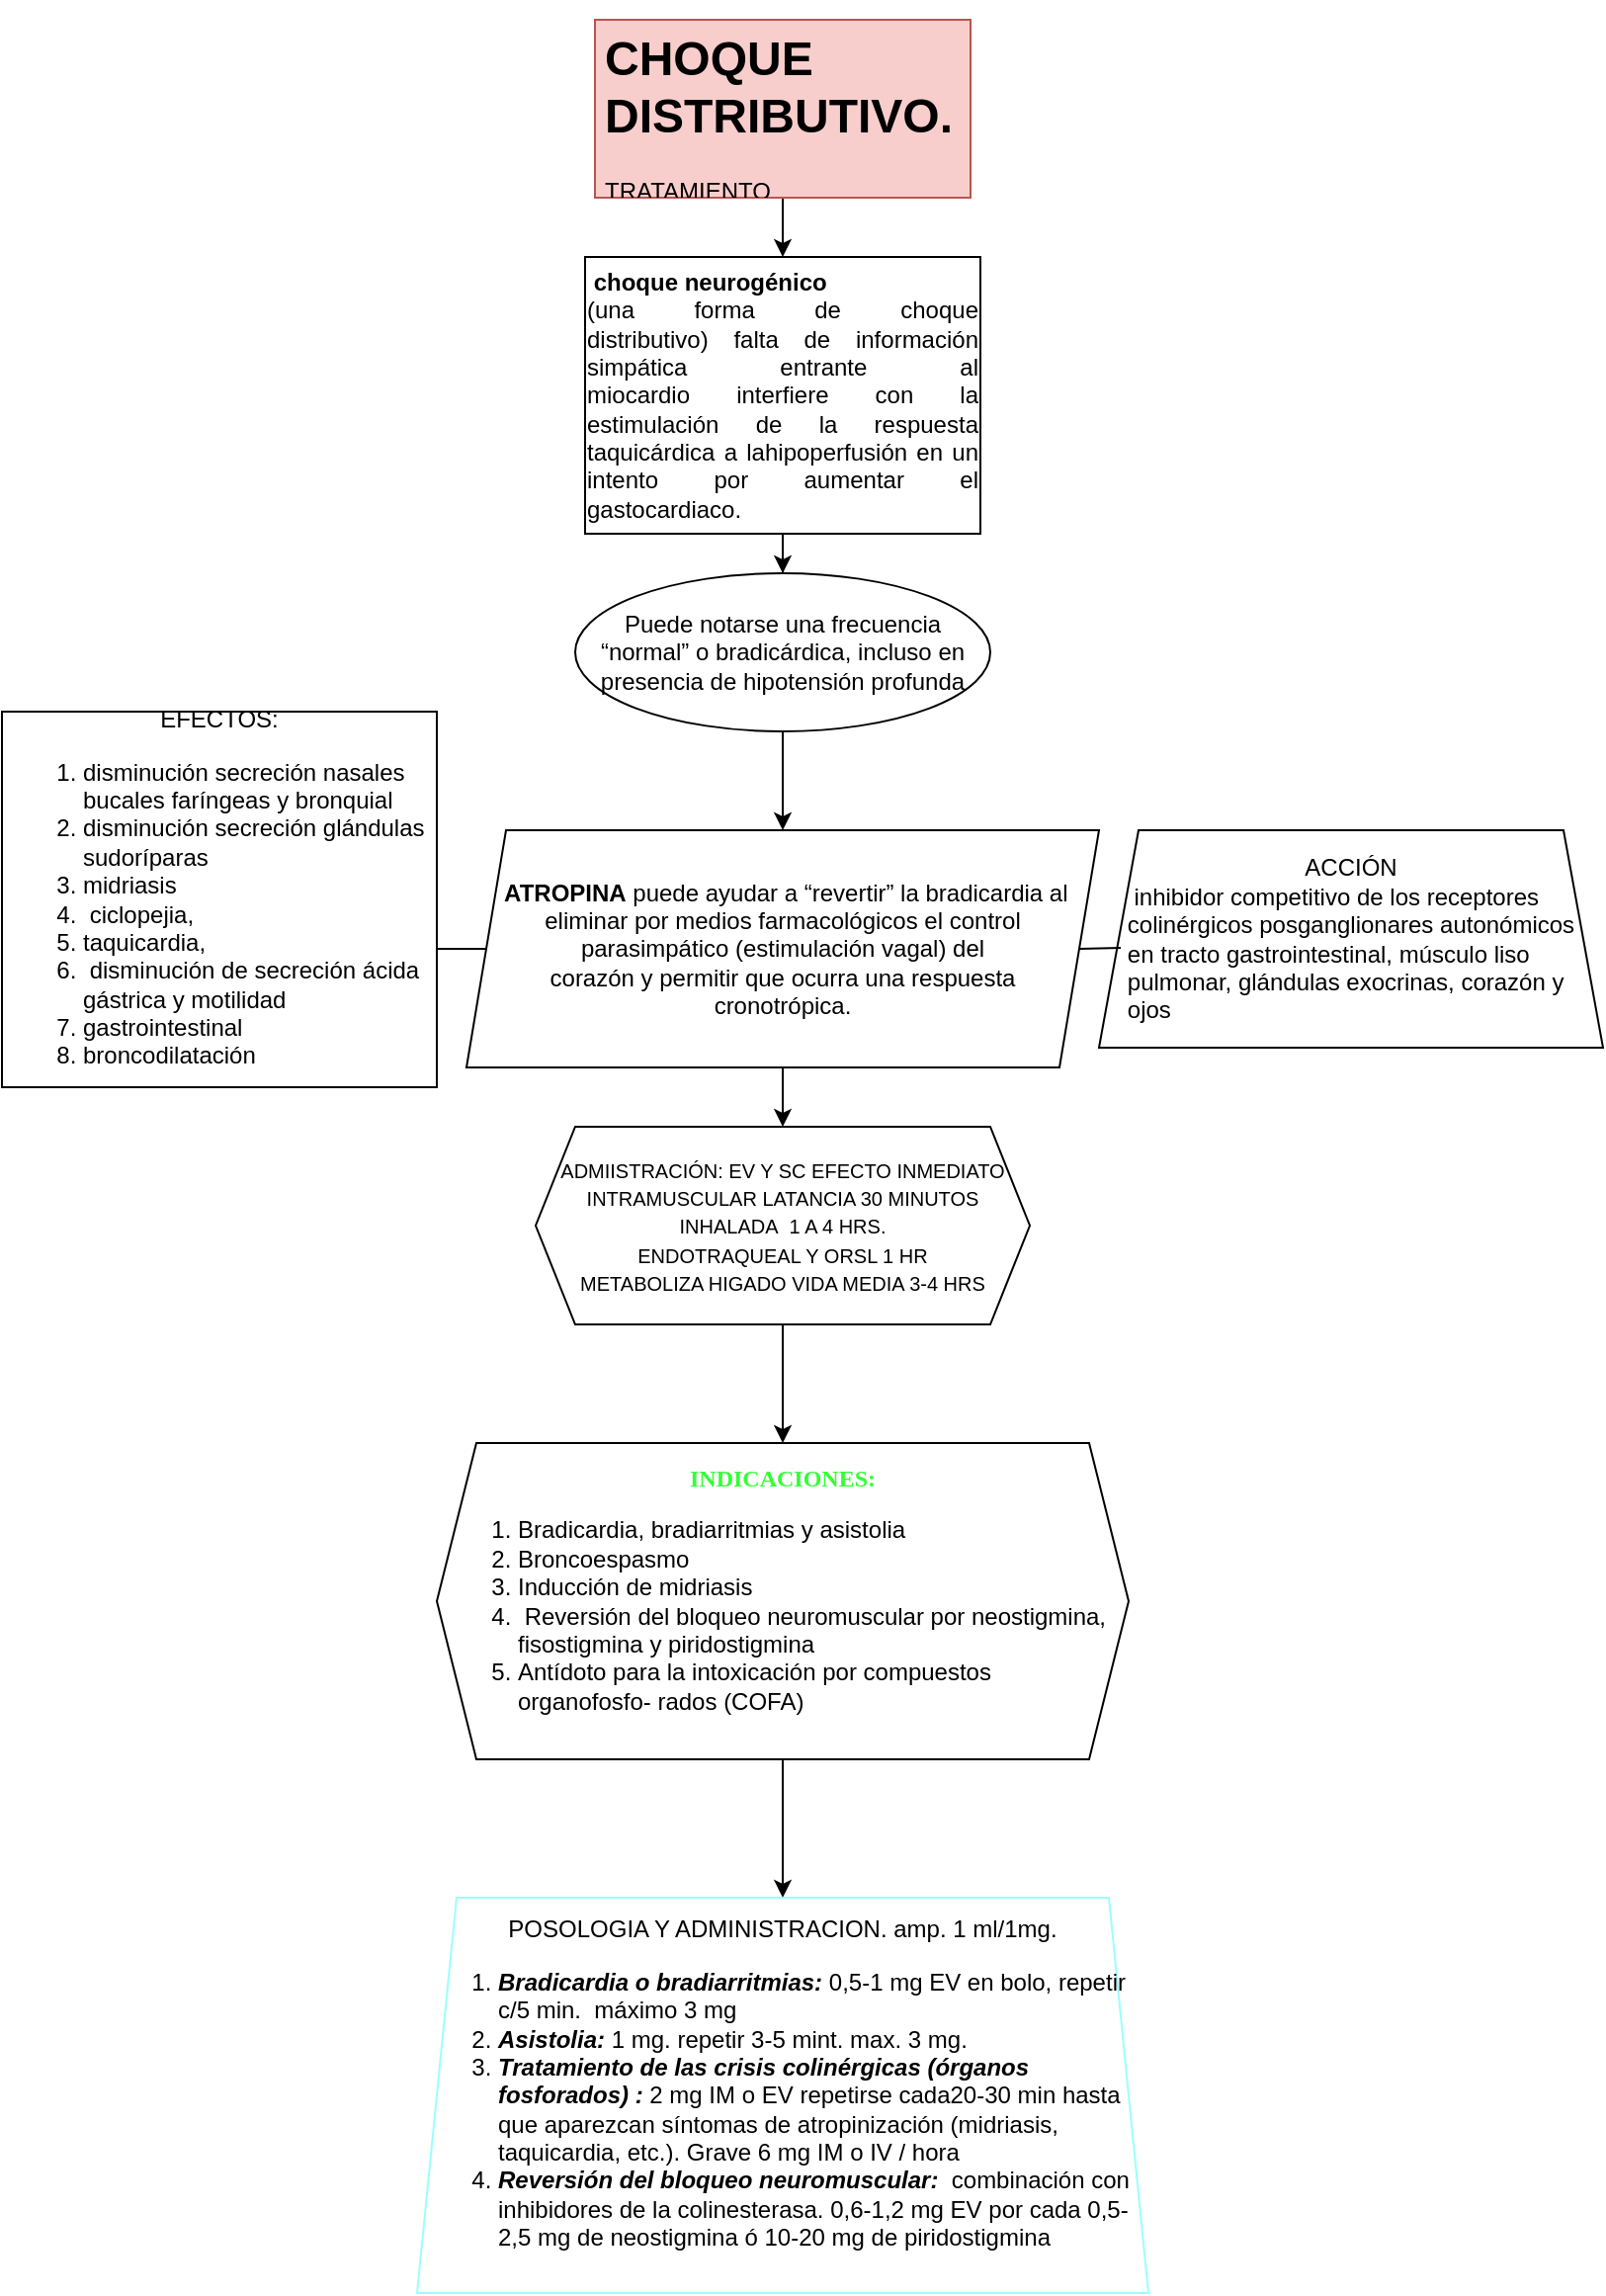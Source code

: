 <mxfile version="14.9.3" type="github">
  <diagram id="zSH6PqrhkxZ59juPt8eV" name="Page-1">
    <mxGraphModel dx="868" dy="537" grid="1" gridSize="10" guides="1" tooltips="1" connect="1" arrows="1" fold="1" page="1" pageScale="1" pageWidth="827" pageHeight="1169" math="0" shadow="0">
      <root>
        <mxCell id="0" />
        <mxCell id="1" parent="0" />
        <mxCell id="kWgAWrhs7YiOHanZE00N-3" value="" style="edgeStyle=orthogonalEdgeStyle;rounded=0;orthogonalLoop=1;jettySize=auto;html=1;" parent="1" source="kWgAWrhs7YiOHanZE00N-1" target="kWgAWrhs7YiOHanZE00N-2" edge="1">
          <mxGeometry relative="1" as="geometry" />
        </mxCell>
        <mxCell id="kWgAWrhs7YiOHanZE00N-1" value="&lt;h1&gt;CHOQUE DISTRIBUTIVO.&lt;/h1&gt;&lt;p&gt;TRATAMIENTO&lt;/p&gt;" style="text;html=1;strokeColor=#b85450;fillColor=#f8cecc;spacing=5;spacingTop=-20;whiteSpace=wrap;overflow=hidden;rounded=0;" parent="1" vertex="1">
          <mxGeometry x="310" y="10" width="190" height="90" as="geometry" />
        </mxCell>
        <mxCell id="kWgAWrhs7YiOHanZE00N-7" value="" style="edgeStyle=orthogonalEdgeStyle;rounded=0;orthogonalLoop=1;jettySize=auto;html=1;" parent="1" source="kWgAWrhs7YiOHanZE00N-2" target="kWgAWrhs7YiOHanZE00N-6" edge="1">
          <mxGeometry relative="1" as="geometry" />
        </mxCell>
        <mxCell id="kWgAWrhs7YiOHanZE00N-2" value="&lt;div style=&quot;text-align: justify&quot;&gt;&lt;b&gt;&amp;nbsp;choque neurogénico&lt;/b&gt;&lt;span&gt;&amp;nbsp;&lt;/span&gt;&lt;/div&gt;&lt;div style=&quot;text-align: justify&quot;&gt;&lt;span&gt;(una forma de choque distributivo)&lt;/span&gt;&lt;span&gt;&amp;nbsp;falta de información simpática entrante al miocardio&amp;nbsp;&lt;/span&gt;&lt;span&gt;interfi&lt;/span&gt;&lt;span&gt;ere con la estimulación de la respuesta taquicárdica a la&lt;/span&gt;&lt;span&gt;hipoperfusión en un intento por aumentar el gasto&lt;/span&gt;&lt;span&gt;cardiaco.&lt;/span&gt;&lt;/div&gt;" style="whiteSpace=wrap;html=1;" parent="1" vertex="1">
          <mxGeometry x="305" y="130" width="200" height="140" as="geometry" />
        </mxCell>
        <mxCell id="kWgAWrhs7YiOHanZE00N-9" value="" style="edgeStyle=orthogonalEdgeStyle;rounded=0;orthogonalLoop=1;jettySize=auto;html=1;" parent="1" source="kWgAWrhs7YiOHanZE00N-6" target="kWgAWrhs7YiOHanZE00N-8" edge="1">
          <mxGeometry relative="1" as="geometry" />
        </mxCell>
        <mxCell id="kWgAWrhs7YiOHanZE00N-6" value="&lt;div&gt;Puede notarse una frecuencia&lt;/div&gt;&lt;div&gt;“normal” o bradicárdica, incluso en presencia de hipotensión profunda&lt;/div&gt;" style="ellipse;whiteSpace=wrap;html=1;" parent="1" vertex="1">
          <mxGeometry x="300" y="290" width="210" height="80" as="geometry" />
        </mxCell>
        <mxCell id="kWgAWrhs7YiOHanZE00N-14" value="" style="edgeStyle=orthogonalEdgeStyle;rounded=0;orthogonalLoop=1;jettySize=auto;html=1;" parent="1" source="kWgAWrhs7YiOHanZE00N-8" target="kWgAWrhs7YiOHanZE00N-13" edge="1">
          <mxGeometry relative="1" as="geometry" />
        </mxCell>
        <mxCell id="kWgAWrhs7YiOHanZE00N-16" value="" style="edgeStyle=orthogonalEdgeStyle;rounded=0;orthogonalLoop=1;jettySize=auto;html=1;" parent="1" source="kWgAWrhs7YiOHanZE00N-8" target="kWgAWrhs7YiOHanZE00N-15" edge="1">
          <mxGeometry relative="1" as="geometry" />
        </mxCell>
        <mxCell id="kWgAWrhs7YiOHanZE00N-8" value="&lt;div&gt;&amp;nbsp;&lt;b&gt;ATROPINA&amp;nbsp;&lt;/b&gt;puede ayudar a “revertir” la&amp;nbsp;&lt;span&gt;bradicardia al eliminar por medios farmacológicos el control parasimpático (estimulación&amp;nbsp;&lt;/span&gt;&lt;span&gt;vagal) del&lt;/span&gt;&lt;/div&gt;&lt;div&gt;corazón y permitir que&amp;nbsp;&lt;span&gt;ocurra una respuesta&lt;/span&gt;&lt;/div&gt;&lt;div&gt;cronotrópica.&lt;/div&gt;" style="shape=parallelogram;perimeter=parallelogramPerimeter;whiteSpace=wrap;html=1;fixedSize=1;" parent="1" vertex="1">
          <mxGeometry x="245" y="420" width="320" height="120" as="geometry" />
        </mxCell>
        <mxCell id="kWgAWrhs7YiOHanZE00N-10" value="&lt;div&gt;ACCIÓN&lt;/div&gt;&lt;div style=&quot;text-align: justify&quot;&gt;&amp;nbsp;inhibidor competitivo de los receptores&lt;/div&gt;&lt;div style=&quot;text-align: justify&quot;&gt;colinérgicos posganglionares autonómicos&lt;/div&gt;&lt;div style=&quot;text-align: justify&quot;&gt;en tracto&amp;nbsp;&lt;span&gt;gastrointestinal, músculo liso&lt;/span&gt;&lt;/div&gt;&lt;div style=&quot;text-align: justify&quot;&gt;pulmonar, glándulas exocrinas,&amp;nbsp;&lt;span&gt;corazón y&lt;/span&gt;&lt;/div&gt;&lt;div style=&quot;text-align: justify&quot;&gt;ojos&lt;/div&gt;" style="shape=trapezoid;perimeter=trapezoidPerimeter;whiteSpace=wrap;html=1;fixedSize=1;align=center;" parent="1" vertex="1">
          <mxGeometry x="565" y="420" width="255" height="110" as="geometry" />
        </mxCell>
        <mxCell id="kWgAWrhs7YiOHanZE00N-13" value="EFECTOS:&lt;br&gt;&lt;ol&gt;&lt;li style=&quot;text-align: left&quot;&gt;disminución secreción nasales bucales faríngeas y bronquial&lt;br&gt;&lt;/li&gt;&lt;li style=&quot;text-align: left&quot;&gt;disminución secreción glándulas sudoríparas&lt;/li&gt;&lt;li style=&quot;text-align: left&quot;&gt;&lt;span&gt;midriasis&lt;/span&gt;&lt;/li&gt;&lt;li style=&quot;text-align: left&quot;&gt;&lt;span&gt;&amp;nbsp;ciclopejia,&amp;nbsp;&lt;/span&gt;&lt;/li&gt;&lt;li style=&quot;text-align: left&quot;&gt;&lt;span&gt;taquicardia,&lt;/span&gt;&lt;/li&gt;&lt;li style=&quot;text-align: left&quot;&gt;&lt;span&gt;&amp;nbsp;disminución de secreción ácida gástrica y motilidad&lt;/span&gt;&lt;br&gt;&lt;/li&gt;&lt;li style=&quot;text-align: left&quot;&gt;gastrointestinal&lt;/li&gt;&lt;li style=&quot;text-align: left&quot;&gt;broncodilatación&lt;/li&gt;&lt;/ol&gt;" style="whiteSpace=wrap;html=1;" parent="1" vertex="1">
          <mxGeometry x="10" y="360" width="220" height="190" as="geometry" />
        </mxCell>
        <mxCell id="kWgAWrhs7YiOHanZE00N-18" value="" style="edgeStyle=orthogonalEdgeStyle;rounded=0;orthogonalLoop=1;jettySize=auto;html=1;" parent="1" source="kWgAWrhs7YiOHanZE00N-15" target="kWgAWrhs7YiOHanZE00N-17" edge="1">
          <mxGeometry relative="1" as="geometry" />
        </mxCell>
        <mxCell id="kWgAWrhs7YiOHanZE00N-15" value="&lt;font style=&quot;font-size: 10px&quot;&gt;ADMIISTRACIÓN: EV Y SC EFECTO INMEDIATO&lt;br&gt;INTRAMUSCULAR LATANCIA 30 MINUTOS&lt;br&gt;INHALADA&amp;nbsp; 1 A 4 HRS.&lt;br&gt;ENDOTRAQUEAL Y ORSL 1 HR&lt;br&gt;METABOLIZA HIGADO VIDA MEDIA 3-4 HRS&lt;br&gt;&lt;/font&gt;" style="shape=hexagon;perimeter=hexagonPerimeter2;whiteSpace=wrap;html=1;fixedSize=1;align=center;" parent="1" vertex="1">
          <mxGeometry x="280" y="570" width="250" height="100" as="geometry" />
        </mxCell>
        <mxCell id="kWgAWrhs7YiOHanZE00N-20" value="" style="edgeStyle=orthogonalEdgeStyle;rounded=0;orthogonalLoop=1;jettySize=auto;html=1;" parent="1" source="kWgAWrhs7YiOHanZE00N-17" target="kWgAWrhs7YiOHanZE00N-19" edge="1">
          <mxGeometry relative="1" as="geometry" />
        </mxCell>
        <mxCell id="kWgAWrhs7YiOHanZE00N-17" value="&lt;b&gt;&lt;font face=&quot;Comic Sans MS&quot; color=&quot;#33ff33&quot;&gt;INDICACIONES:&lt;/font&gt;&lt;/b&gt;&lt;br&gt;&lt;div&gt;&lt;ol&gt;&lt;li style=&quot;text-align: left&quot;&gt;Bradicardia, bradiarritmias y asistolia&lt;/li&gt;&lt;li style=&quot;text-align: left&quot;&gt;Broncoespasmo&lt;/li&gt;&lt;li style=&quot;text-align: left&quot;&gt;Inducción de midriasis&lt;/li&gt;&lt;li style=&quot;text-align: left&quot;&gt;&amp;nbsp;Reversión del bloqueo neuromuscular por neostigmina, fisostigmina y piridostigmina&lt;/li&gt;&lt;li style=&quot;text-align: left&quot;&gt;Antídoto para la intoxicación por compuestos organofosfo- rados (COFA)&lt;/li&gt;&lt;/ol&gt;&lt;/div&gt;" style="shape=hexagon;perimeter=hexagonPerimeter2;whiteSpace=wrap;html=1;fixedSize=1;align=center;" parent="1" vertex="1">
          <mxGeometry x="230" y="730" width="350" height="160" as="geometry" />
        </mxCell>
        <mxCell id="kWgAWrhs7YiOHanZE00N-19" value="POSOLOGIA Y ADMINISTRACION. amp. 1 ml/1mg.&lt;br&gt;&lt;div&gt;&lt;ol&gt;&lt;li style=&quot;text-align: left&quot;&gt;&lt;i&gt;&lt;b&gt;Bradicardia o bradiarritmias:&lt;/b&gt;&lt;/i&gt;&amp;nbsp;0,5-1 mg EV en bolo, repetir c/5 min.&amp;nbsp; máximo 3 mg&lt;/li&gt;&lt;li style=&quot;text-align: left&quot;&gt;&lt;i&gt;&lt;b&gt;Asistolia:&lt;/b&gt;&lt;/i&gt; 1 mg. repetir 3-5 mint. max. 3 mg.&lt;br&gt;&lt;/li&gt;&lt;li style=&quot;text-align: left&quot;&gt;&lt;b&gt;&lt;i&gt;Tratamiento de las crisis colinérgicas (órganos fosforados) :&amp;nbsp;&lt;/i&gt;&lt;/b&gt;&lt;span&gt;2 mg IM o EV repetirse cada&lt;/span&gt;20-30 min hasta que aparezcan síntomas de atropinización (midriasis, taquicardia, etc.). Grave 6 mg IM o IV / hora&lt;/li&gt;&lt;li style=&quot;text-align: left&quot;&gt;&lt;b style=&quot;font-style: italic&quot;&gt;Reversión del bloqueo neuromuscular:&amp;nbsp;&amp;nbsp;&lt;/b&gt;combinación con inhibidores de la colinesterasa. 0,6-1,2 mg EV por cada 0,5-2,5 mg de neostigmina ó 10-20 mg de piridostigmina&lt;/li&gt;&lt;/ol&gt;&lt;/div&gt;" style="shape=trapezoid;perimeter=trapezoidPerimeter;whiteSpace=wrap;html=1;fixedSize=1;strokeColor=#99FFFF;" parent="1" vertex="1">
          <mxGeometry x="220" y="960" width="370" height="200" as="geometry" />
        </mxCell>
        <mxCell id="AH-MMZPqc4FMbyPiW651-2" value="" style="endArrow=none;html=1;exitX=1;exitY=0.5;exitDx=0;exitDy=0;" edge="1" parent="1" source="kWgAWrhs7YiOHanZE00N-8">
          <mxGeometry width="50" height="50" relative="1" as="geometry">
            <mxPoint x="550" y="490" as="sourcePoint" />
            <mxPoint x="576" y="479.5" as="targetPoint" />
          </mxGeometry>
        </mxCell>
      </root>
    </mxGraphModel>
  </diagram>
</mxfile>
